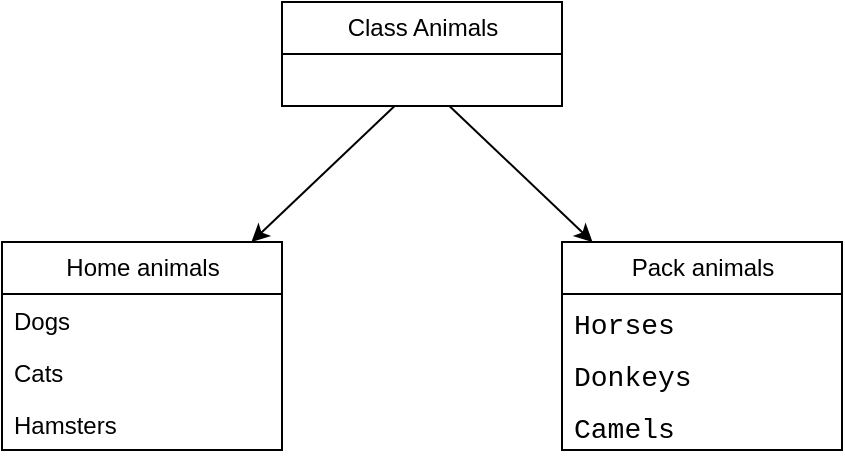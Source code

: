 <mxfile version="24.8.3">
  <diagram name="Страница — 1" id="yV7kHZUCTd8i9eUtE25x">
    <mxGraphModel dx="679" dy="373" grid="1" gridSize="10" guides="1" tooltips="1" connect="1" arrows="1" fold="1" page="1" pageScale="1" pageWidth="827" pageHeight="1169" math="0" shadow="0">
      <root>
        <mxCell id="0" />
        <mxCell id="1" parent="0" />
        <mxCell id="QGzH9clachBuXUPUivIa-1" value="Class Animals" style="swimlane;fontStyle=0;childLayout=stackLayout;horizontal=1;startSize=26;fillColor=none;horizontalStack=0;resizeParent=1;resizeParentMax=0;resizeLast=0;collapsible=1;marginBottom=0;html=1;" vertex="1" parent="1">
          <mxGeometry x="344" y="120" width="140" height="52" as="geometry" />
        </mxCell>
        <mxCell id="QGzH9clachBuXUPUivIa-4" value="&lt;div&gt;&lt;br&gt;&lt;/div&gt;&lt;div&gt;&lt;br&gt;&lt;/div&gt;" style="text;strokeColor=none;fillColor=none;align=left;verticalAlign=top;spacingLeft=4;spacingRight=4;overflow=hidden;rotatable=0;points=[[0,0.5],[1,0.5]];portConstraint=eastwest;whiteSpace=wrap;html=1;" vertex="1" parent="QGzH9clachBuXUPUivIa-1">
          <mxGeometry y="26" width="140" height="26" as="geometry" />
        </mxCell>
        <mxCell id="QGzH9clachBuXUPUivIa-5" value="Home animals" style="swimlane;fontStyle=0;childLayout=stackLayout;horizontal=1;startSize=26;fillColor=none;horizontalStack=0;resizeParent=1;resizeParentMax=0;resizeLast=0;collapsible=1;marginBottom=0;html=1;" vertex="1" parent="1">
          <mxGeometry x="204" y="240" width="140" height="104" as="geometry" />
        </mxCell>
        <mxCell id="QGzH9clachBuXUPUivIa-6" value="Dogs" style="text;strokeColor=none;fillColor=none;align=left;verticalAlign=top;spacingLeft=4;spacingRight=4;overflow=hidden;rotatable=0;points=[[0,0.5],[1,0.5]];portConstraint=eastwest;whiteSpace=wrap;html=1;" vertex="1" parent="QGzH9clachBuXUPUivIa-5">
          <mxGeometry y="26" width="140" height="26" as="geometry" />
        </mxCell>
        <mxCell id="QGzH9clachBuXUPUivIa-7" value="Cats" style="text;strokeColor=none;fillColor=none;align=left;verticalAlign=top;spacingLeft=4;spacingRight=4;overflow=hidden;rotatable=0;points=[[0,0.5],[1,0.5]];portConstraint=eastwest;whiteSpace=wrap;html=1;" vertex="1" parent="QGzH9clachBuXUPUivIa-5">
          <mxGeometry y="52" width="140" height="26" as="geometry" />
        </mxCell>
        <mxCell id="QGzH9clachBuXUPUivIa-8" value="Hamsters&lt;div&gt;&lt;br&gt;&lt;/div&gt;" style="text;strokeColor=none;fillColor=none;align=left;verticalAlign=top;spacingLeft=4;spacingRight=4;overflow=hidden;rotatable=0;points=[[0,0.5],[1,0.5]];portConstraint=eastwest;whiteSpace=wrap;html=1;" vertex="1" parent="QGzH9clachBuXUPUivIa-5">
          <mxGeometry y="78" width="140" height="26" as="geometry" />
        </mxCell>
        <mxCell id="QGzH9clachBuXUPUivIa-9" value="Pack animals" style="swimlane;fontStyle=0;childLayout=stackLayout;horizontal=1;startSize=26;fillColor=none;horizontalStack=0;resizeParent=1;resizeParentMax=0;resizeLast=0;collapsible=1;marginBottom=0;html=1;" vertex="1" parent="1">
          <mxGeometry x="484" y="240" width="140" height="104" as="geometry" />
        </mxCell>
        <mxCell id="QGzH9clachBuXUPUivIa-10" value="&lt;div style=&quot;font-family: Consolas, &amp;quot;Courier New&amp;quot;, monospace; font-size: 14px; line-height: 19px; white-space: pre;&quot;&gt;Horses&lt;/div&gt;" style="text;strokeColor=none;fillColor=none;align=left;verticalAlign=top;spacingLeft=4;spacingRight=4;overflow=hidden;rotatable=0;points=[[0,0.5],[1,0.5]];portConstraint=eastwest;whiteSpace=wrap;html=1;" vertex="1" parent="QGzH9clachBuXUPUivIa-9">
          <mxGeometry y="26" width="140" height="26" as="geometry" />
        </mxCell>
        <mxCell id="QGzH9clachBuXUPUivIa-11" value="&lt;div style=&quot;font-family: Consolas, &amp;quot;Courier New&amp;quot;, monospace; font-size: 14px; line-height: 19px; white-space: pre;&quot;&gt;Donkeys&lt;/div&gt;" style="text;strokeColor=none;fillColor=none;align=left;verticalAlign=top;spacingLeft=4;spacingRight=4;overflow=hidden;rotatable=0;points=[[0,0.5],[1,0.5]];portConstraint=eastwest;whiteSpace=wrap;html=1;" vertex="1" parent="QGzH9clachBuXUPUivIa-9">
          <mxGeometry y="52" width="140" height="26" as="geometry" />
        </mxCell>
        <mxCell id="QGzH9clachBuXUPUivIa-12" value="&lt;div style=&quot;font-family: Consolas, &amp;quot;Courier New&amp;quot;, monospace; font-size: 14px; line-height: 19px; white-space: pre;&quot;&gt;&lt;div style=&quot;line-height: 19px;&quot;&gt;Camels&lt;/div&gt;&lt;/div&gt;" style="text;strokeColor=none;fillColor=none;align=left;verticalAlign=top;spacingLeft=4;spacingRight=4;overflow=hidden;rotatable=0;points=[[0,0.5],[1,0.5]];portConstraint=eastwest;whiteSpace=wrap;html=1;" vertex="1" parent="QGzH9clachBuXUPUivIa-9">
          <mxGeometry y="78" width="140" height="26" as="geometry" />
        </mxCell>
        <mxCell id="QGzH9clachBuXUPUivIa-13" value="" style="endArrow=classic;html=1;rounded=0;" edge="1" parent="1" source="QGzH9clachBuXUPUivIa-4" target="QGzH9clachBuXUPUivIa-5">
          <mxGeometry width="50" height="50" relative="1" as="geometry">
            <mxPoint x="390" y="410" as="sourcePoint" />
            <mxPoint x="239" y="165" as="targetPoint" />
            <Array as="points" />
          </mxGeometry>
        </mxCell>
        <mxCell id="QGzH9clachBuXUPUivIa-14" value="" style="endArrow=classic;html=1;rounded=0;" edge="1" parent="1" source="QGzH9clachBuXUPUivIa-4" target="QGzH9clachBuXUPUivIa-9">
          <mxGeometry width="50" height="50" relative="1" as="geometry">
            <mxPoint x="640" y="300" as="sourcePoint" />
            <mxPoint x="440" y="360" as="targetPoint" />
          </mxGeometry>
        </mxCell>
      </root>
    </mxGraphModel>
  </diagram>
</mxfile>
